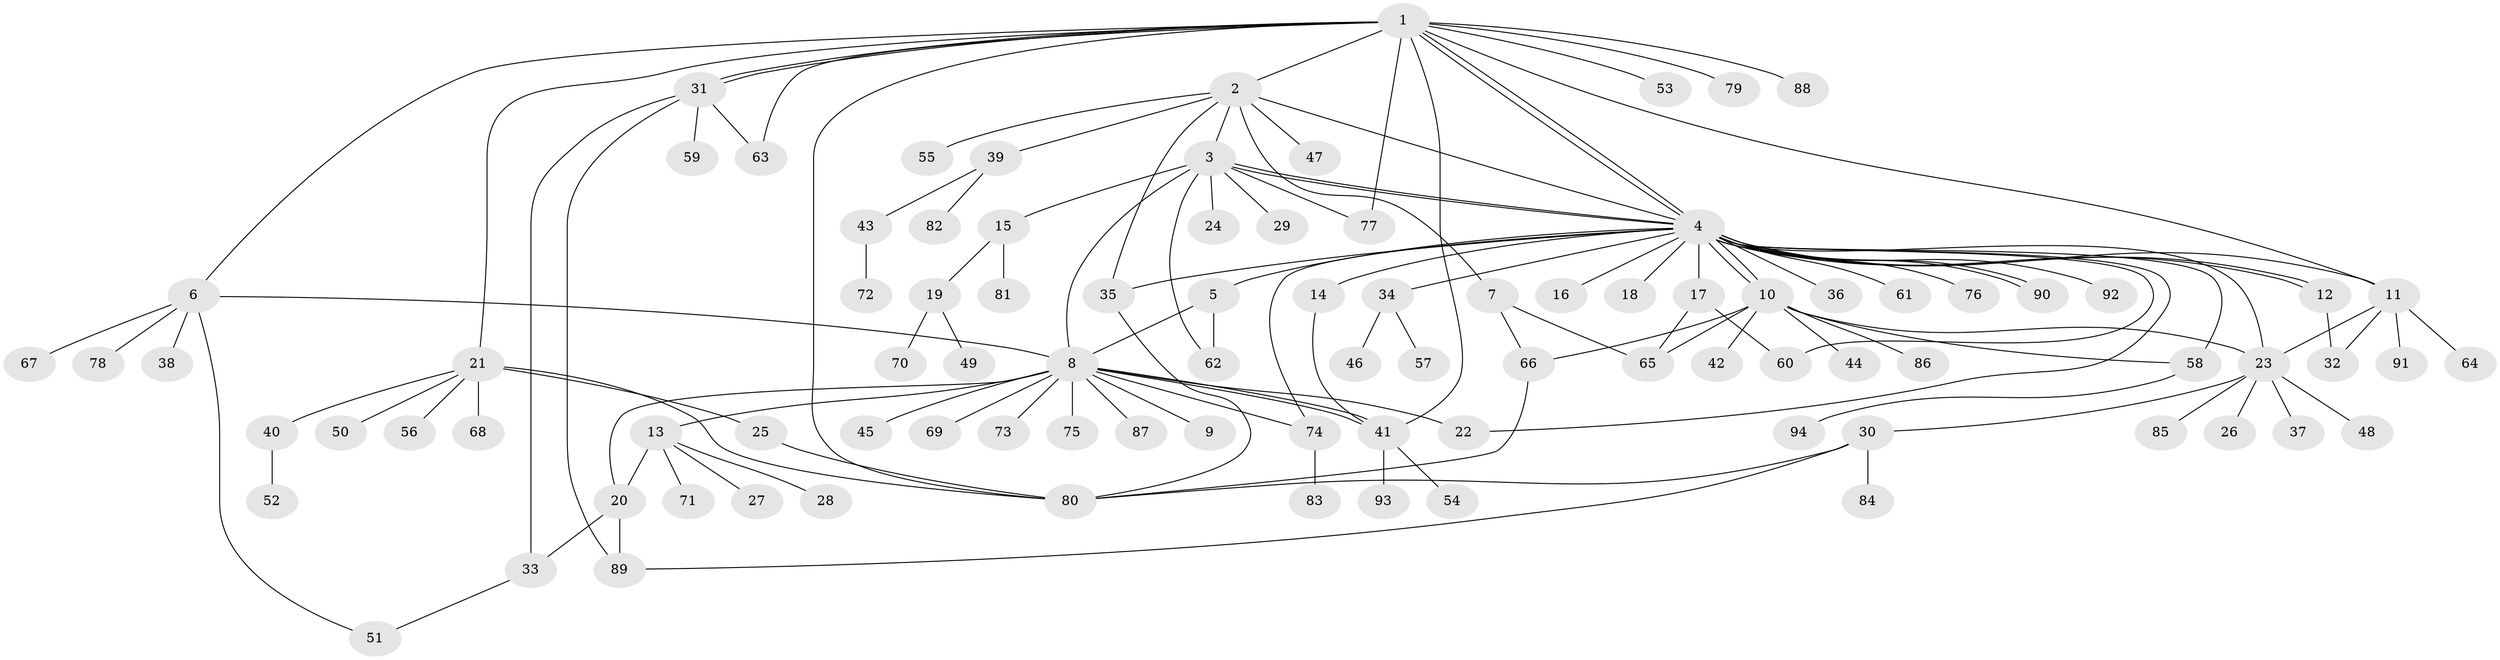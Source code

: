 // coarse degree distribution, {16: 0.0136986301369863, 9: 0.0273972602739726, 29: 0.0136986301369863, 3: 0.0821917808219178, 18: 0.0136986301369863, 1: 0.6027397260273972, 8: 0.0136986301369863, 5: 0.0410958904109589, 4: 0.0410958904109589, 2: 0.1095890410958904, 6: 0.0136986301369863, 7: 0.0273972602739726}
// Generated by graph-tools (version 1.1) at 2025/41/03/06/25 10:41:50]
// undirected, 94 vertices, 131 edges
graph export_dot {
graph [start="1"]
  node [color=gray90,style=filled];
  1;
  2;
  3;
  4;
  5;
  6;
  7;
  8;
  9;
  10;
  11;
  12;
  13;
  14;
  15;
  16;
  17;
  18;
  19;
  20;
  21;
  22;
  23;
  24;
  25;
  26;
  27;
  28;
  29;
  30;
  31;
  32;
  33;
  34;
  35;
  36;
  37;
  38;
  39;
  40;
  41;
  42;
  43;
  44;
  45;
  46;
  47;
  48;
  49;
  50;
  51;
  52;
  53;
  54;
  55;
  56;
  57;
  58;
  59;
  60;
  61;
  62;
  63;
  64;
  65;
  66;
  67;
  68;
  69;
  70;
  71;
  72;
  73;
  74;
  75;
  76;
  77;
  78;
  79;
  80;
  81;
  82;
  83;
  84;
  85;
  86;
  87;
  88;
  89;
  90;
  91;
  92;
  93;
  94;
  1 -- 2;
  1 -- 4;
  1 -- 4;
  1 -- 6;
  1 -- 11;
  1 -- 21;
  1 -- 31;
  1 -- 31;
  1 -- 41;
  1 -- 53;
  1 -- 63;
  1 -- 77;
  1 -- 79;
  1 -- 80;
  1 -- 88;
  2 -- 3;
  2 -- 4;
  2 -- 7;
  2 -- 35;
  2 -- 39;
  2 -- 47;
  2 -- 55;
  3 -- 4;
  3 -- 4;
  3 -- 8;
  3 -- 15;
  3 -- 24;
  3 -- 29;
  3 -- 62;
  3 -- 77;
  4 -- 5;
  4 -- 10;
  4 -- 10;
  4 -- 11;
  4 -- 12;
  4 -- 12;
  4 -- 14;
  4 -- 16;
  4 -- 17;
  4 -- 18;
  4 -- 22;
  4 -- 23;
  4 -- 34;
  4 -- 35;
  4 -- 36;
  4 -- 58;
  4 -- 60;
  4 -- 61;
  4 -- 74;
  4 -- 76;
  4 -- 90;
  4 -- 90;
  4 -- 92;
  5 -- 8;
  5 -- 62;
  6 -- 8;
  6 -- 38;
  6 -- 51;
  6 -- 67;
  6 -- 78;
  7 -- 65;
  7 -- 66;
  8 -- 9;
  8 -- 13;
  8 -- 20;
  8 -- 22;
  8 -- 41;
  8 -- 41;
  8 -- 45;
  8 -- 69;
  8 -- 73;
  8 -- 74;
  8 -- 75;
  8 -- 87;
  10 -- 23;
  10 -- 42;
  10 -- 44;
  10 -- 58;
  10 -- 65;
  10 -- 66;
  10 -- 86;
  11 -- 23;
  11 -- 32;
  11 -- 64;
  11 -- 91;
  12 -- 32;
  13 -- 20;
  13 -- 27;
  13 -- 28;
  13 -- 71;
  14 -- 41;
  15 -- 19;
  15 -- 81;
  17 -- 60;
  17 -- 65;
  19 -- 49;
  19 -- 70;
  20 -- 33;
  20 -- 89;
  21 -- 25;
  21 -- 40;
  21 -- 50;
  21 -- 56;
  21 -- 68;
  21 -- 80;
  23 -- 26;
  23 -- 30;
  23 -- 37;
  23 -- 48;
  23 -- 85;
  25 -- 80;
  30 -- 80;
  30 -- 84;
  30 -- 89;
  31 -- 33;
  31 -- 59;
  31 -- 63;
  31 -- 89;
  33 -- 51;
  34 -- 46;
  34 -- 57;
  35 -- 80;
  39 -- 43;
  39 -- 82;
  40 -- 52;
  41 -- 54;
  41 -- 93;
  43 -- 72;
  58 -- 94;
  66 -- 80;
  74 -- 83;
}
